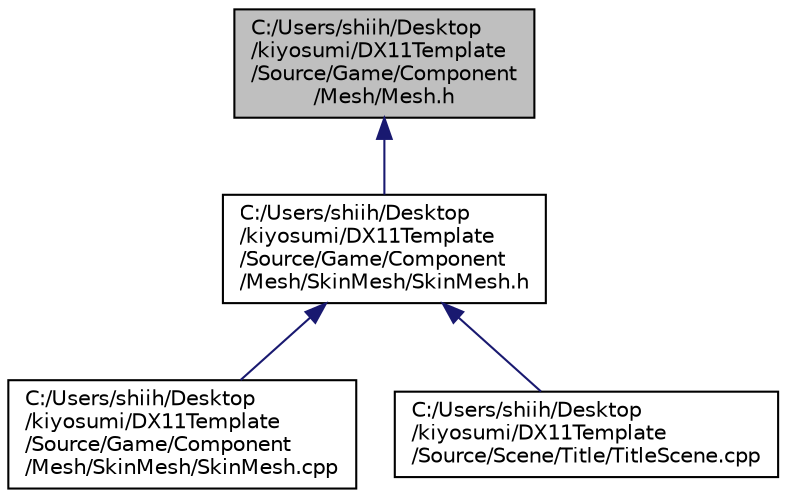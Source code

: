 digraph "C:/Users/shiih/Desktop/kiyosumi/DX11Template/Source/Game/Component/Mesh/Mesh.h"
{
 // LATEX_PDF_SIZE
  edge [fontname="Helvetica",fontsize="10",labelfontname="Helvetica",labelfontsize="10"];
  node [fontname="Helvetica",fontsize="10",shape=record];
  Node1 [label="C:/Users/shiih/Desktop\l/kiyosumi/DX11Template\l/Source/Game/Component\l/Mesh/Mesh.h",height=0.2,width=0.4,color="black", fillcolor="grey75", style="filled", fontcolor="black",tooltip="Meshで使うクラスや構造体の定義"];
  Node1 -> Node2 [dir="back",color="midnightblue",fontsize="10",style="solid",fontname="Helvetica"];
  Node2 [label="C:/Users/shiih/Desktop\l/kiyosumi/DX11Template\l/Source/Game/Component\l/Mesh/SkinMesh/SkinMesh.h",height=0.2,width=0.4,color="black", fillcolor="white", style="filled",URL="$_skin_mesh_8h.html",tooltip="SkinMeshの描画(まだ完全ではない)"];
  Node2 -> Node3 [dir="back",color="midnightblue",fontsize="10",style="solid",fontname="Helvetica"];
  Node3 [label="C:/Users/shiih/Desktop\l/kiyosumi/DX11Template\l/Source/Game/Component\l/Mesh/SkinMesh/SkinMesh.cpp",height=0.2,width=0.4,color="black", fillcolor="white", style="filled",URL="$_skin_mesh_8cpp.html",tooltip="SkinMeshの描画(まだ完全ではない)"];
  Node2 -> Node4 [dir="back",color="midnightblue",fontsize="10",style="solid",fontname="Helvetica"];
  Node4 [label="C:/Users/shiih/Desktop\l/kiyosumi/DX11Template\l/Source/Scene/Title/TitleScene.cpp",height=0.2,width=0.4,color="black", fillcolor="white", style="filled",URL="$_title_scene_8cpp.html",tooltip="タイトルシーン"];
}
